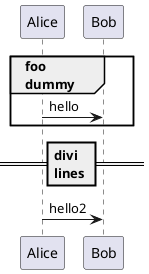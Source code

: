 {
  "sha1": "as68hxpeano3ssrs3j8m7s2oeoot9ho",
  "insertion": {
    "when": "2024-05-30T20:48:21.942Z",
    "user": "plantuml@gmail.com"
  }
}
@startuml
group foo\ndummy
Alice->Bob : hello
end group
== divi\nlines ==
Alice->Bob : hello2

@enduml

